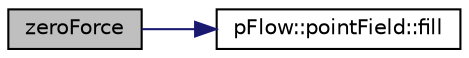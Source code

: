 digraph "zeroForce"
{
 // LATEX_PDF_SIZE
  edge [fontname="Helvetica",fontsize="10",labelfontname="Helvetica",labelfontsize="10"];
  node [fontname="Helvetica",fontsize="10",shape=record];
  rankdir="LR";
  Node1 [label="zeroForce",height=0.2,width=0.4,color="black", fillcolor="grey75", style="filled", fontcolor="black",tooltip=" "];
  Node1 -> Node2 [color="midnightblue",fontsize="10",style="solid",fontname="Helvetica"];
  Node2 [label="pFlow::pointField::fill",height=0.2,width=0.4,color="black", fillcolor="white", style="filled",URL="$classpFlow_1_1pointField.html#a34b3e020ef4d15f9b2442bfff37f19b8",tooltip=" "];
}
